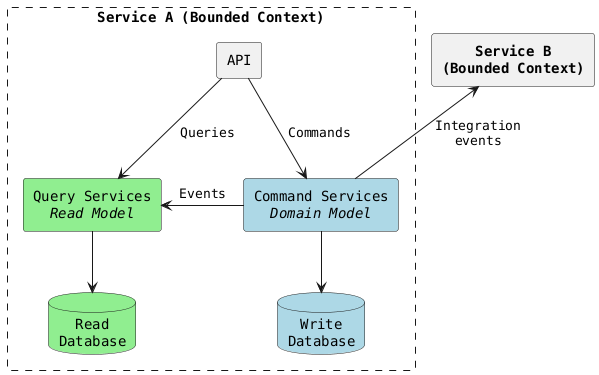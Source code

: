 @startuml

scale max 1024 width
scale max 800 height

skinparam defaultFontName Monospaced
skinparam shadowing false
skinparam defaultTextAlignment center
skinparam componentStyle rectangle
skinparam packageStyle rectangle

package "Service A (Bounded Context)" #line.dashed {
  component API
  component "Query Services\n//Read Model//" as query #lightgreen
  component "Command Services\n//Domain Model//" as command #lightblue
  database "Read\nDatabase" as readDB #lightgreen
  database "Write\nDatabase" as writeDB #lightblue
}

component "**Service B**\n**(Bounded Context)**" as sB

API --> query: Queries
API --> command: Commands
command --> writeDB
query --> readDB
command -> query: Events
sB <-- command: Integration\nevents

@enduml